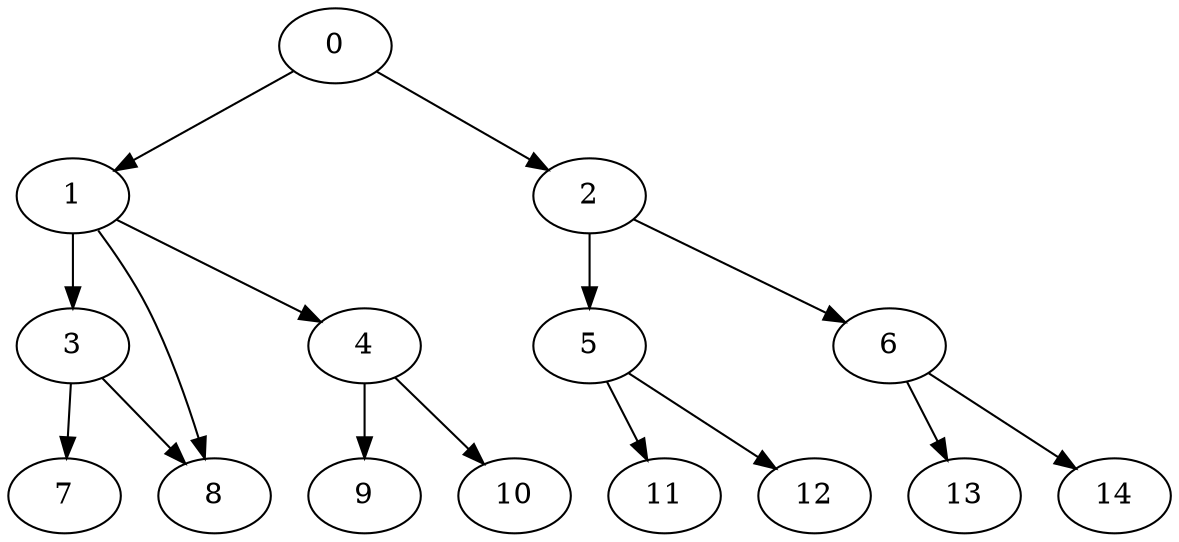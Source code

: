 digraph G {
    0;
    1;
    2;
    3;
    4;
    8;
    5;
    6;
    7;
    9;
    10;
    11;
    12;
    13;
    14;
    0 -> 1 [weight=0];
    0 -> 2 [weight=0];
    1 -> 3 [weight=1];
    1 -> 4 [weight=0];
    1 -> 8 [weight=0];
    2 -> 5 [weight=1];
    2 -> 6 [weight=0];
    3 -> 7 [weight=0];
    3 -> 8 [weight=0];
    4 -> 9 [weight=1];
    4 -> 10 [weight=0];
    5 -> 11 [weight=0];
    5 -> 12 [weight=0];
    6 -> 13 [weight=0];
    6 -> 14 [weight=0];
}
